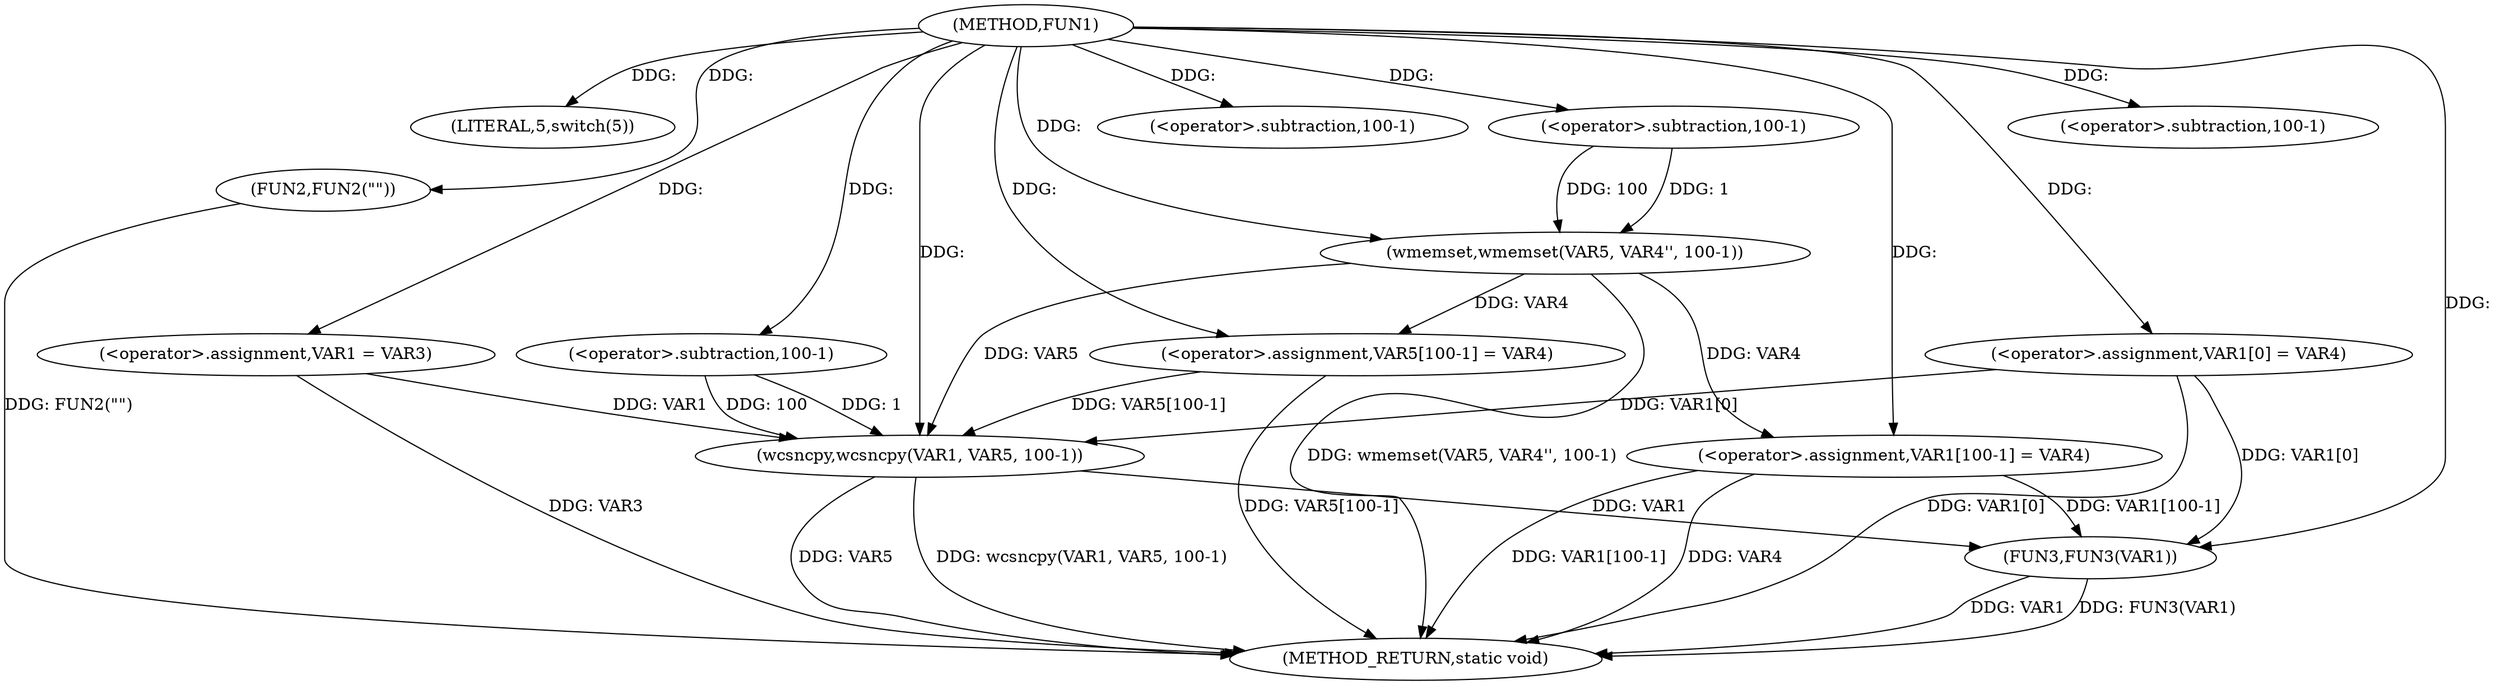 digraph FUN1 {  
"1000100" [label = "(METHOD,FUN1)" ]
"1000152" [label = "(METHOD_RETURN,static void)" ]
"1000106" [label = "(LITERAL,5,switch(5))" ]
"1000109" [label = "(FUN2,FUN2(\"\"))" ]
"1000113" [label = "(<operator>.assignment,VAR1 = VAR3)" ]
"1000116" [label = "(<operator>.assignment,VAR1[0] = VAR4)" ]
"1000124" [label = "(wmemset,wmemset(VAR5, VAR4'', 100-1))" ]
"1000127" [label = "(<operator>.subtraction,100-1)" ]
"1000130" [label = "(<operator>.assignment,VAR5[100-1] = VAR4)" ]
"1000133" [label = "(<operator>.subtraction,100-1)" ]
"1000137" [label = "(wcsncpy,wcsncpy(VAR1, VAR5, 100-1))" ]
"1000140" [label = "(<operator>.subtraction,100-1)" ]
"1000143" [label = "(<operator>.assignment,VAR1[100-1] = VAR4)" ]
"1000146" [label = "(<operator>.subtraction,100-1)" ]
"1000150" [label = "(FUN3,FUN3(VAR1))" ]
  "1000116" -> "1000152"  [ label = "DDG: VAR1[0]"] 
  "1000150" -> "1000152"  [ label = "DDG: VAR1"] 
  "1000137" -> "1000152"  [ label = "DDG: VAR5"] 
  "1000143" -> "1000152"  [ label = "DDG: VAR1[100-1]"] 
  "1000113" -> "1000152"  [ label = "DDG: VAR3"] 
  "1000143" -> "1000152"  [ label = "DDG: VAR4"] 
  "1000150" -> "1000152"  [ label = "DDG: FUN3(VAR1)"] 
  "1000137" -> "1000152"  [ label = "DDG: wcsncpy(VAR1, VAR5, 100-1)"] 
  "1000109" -> "1000152"  [ label = "DDG: FUN2(\"\")"] 
  "1000130" -> "1000152"  [ label = "DDG: VAR5[100-1]"] 
  "1000124" -> "1000152"  [ label = "DDG: wmemset(VAR5, VAR4'', 100-1)"] 
  "1000100" -> "1000106"  [ label = "DDG: "] 
  "1000100" -> "1000109"  [ label = "DDG: "] 
  "1000100" -> "1000113"  [ label = "DDG: "] 
  "1000100" -> "1000116"  [ label = "DDG: "] 
  "1000100" -> "1000124"  [ label = "DDG: "] 
  "1000127" -> "1000124"  [ label = "DDG: 100"] 
  "1000127" -> "1000124"  [ label = "DDG: 1"] 
  "1000100" -> "1000127"  [ label = "DDG: "] 
  "1000124" -> "1000130"  [ label = "DDG: VAR4"] 
  "1000100" -> "1000130"  [ label = "DDG: "] 
  "1000100" -> "1000133"  [ label = "DDG: "] 
  "1000116" -> "1000137"  [ label = "DDG: VAR1[0]"] 
  "1000113" -> "1000137"  [ label = "DDG: VAR1"] 
  "1000100" -> "1000137"  [ label = "DDG: "] 
  "1000124" -> "1000137"  [ label = "DDG: VAR5"] 
  "1000130" -> "1000137"  [ label = "DDG: VAR5[100-1]"] 
  "1000140" -> "1000137"  [ label = "DDG: 100"] 
  "1000140" -> "1000137"  [ label = "DDG: 1"] 
  "1000100" -> "1000140"  [ label = "DDG: "] 
  "1000100" -> "1000143"  [ label = "DDG: "] 
  "1000124" -> "1000143"  [ label = "DDG: VAR4"] 
  "1000100" -> "1000146"  [ label = "DDG: "] 
  "1000116" -> "1000150"  [ label = "DDG: VAR1[0]"] 
  "1000143" -> "1000150"  [ label = "DDG: VAR1[100-1]"] 
  "1000137" -> "1000150"  [ label = "DDG: VAR1"] 
  "1000100" -> "1000150"  [ label = "DDG: "] 
}
